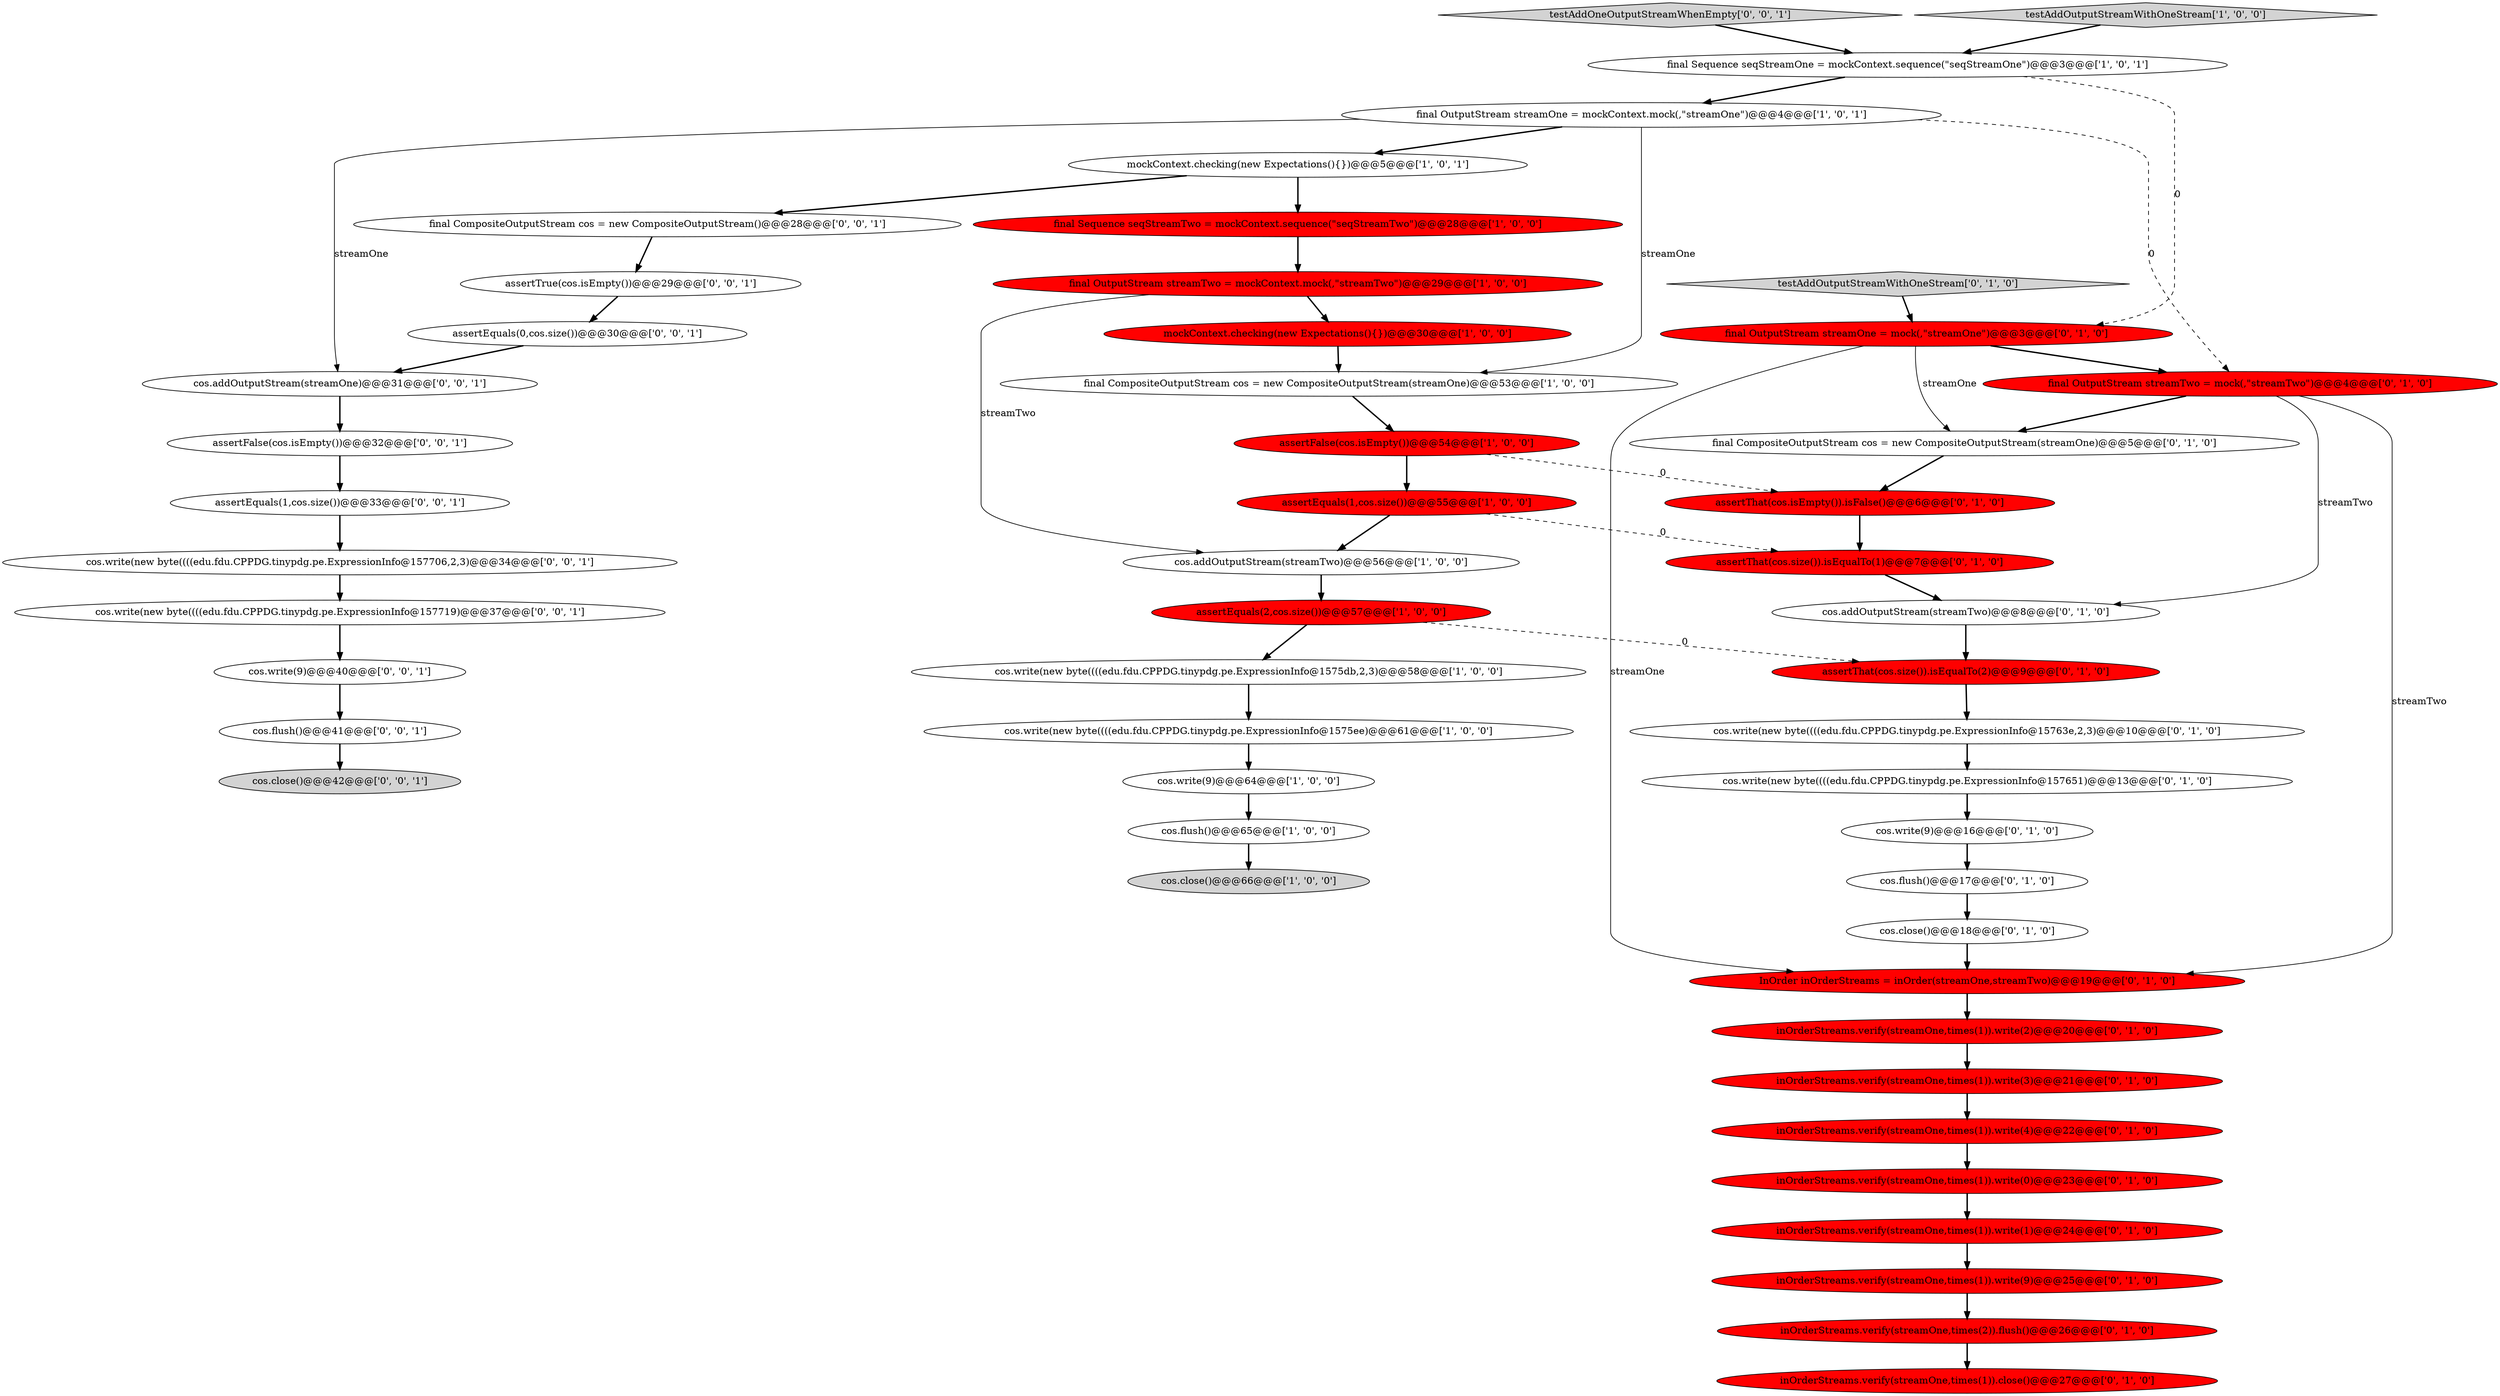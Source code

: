 digraph {
3 [style = filled, label = "final Sequence seqStreamTwo = mockContext.sequence(\"seqStreamTwo\")@@@28@@@['1', '0', '0']", fillcolor = red, shape = ellipse image = "AAA1AAABBB1BBB"];
43 [style = filled, label = "assertTrue(cos.isEmpty())@@@29@@@['0', '0', '1']", fillcolor = white, shape = ellipse image = "AAA0AAABBB3BBB"];
2 [style = filled, label = "final OutputStream streamOne = mockContext.mock(,\"streamOne\")@@@4@@@['1', '0', '1']", fillcolor = white, shape = ellipse image = "AAA0AAABBB1BBB"];
22 [style = filled, label = "inOrderStreams.verify(streamOne,times(1)).write(1)@@@24@@@['0', '1', '0']", fillcolor = red, shape = ellipse image = "AAA1AAABBB2BBB"];
0 [style = filled, label = "final CompositeOutputStream cos = new CompositeOutputStream(streamOne)@@@53@@@['1', '0', '0']", fillcolor = white, shape = ellipse image = "AAA0AAABBB1BBB"];
26 [style = filled, label = "inOrderStreams.verify(streamOne,times(1)).close()@@@27@@@['0', '1', '0']", fillcolor = red, shape = ellipse image = "AAA1AAABBB2BBB"];
34 [style = filled, label = "assertThat(cos.isEmpty()).isFalse()@@@6@@@['0', '1', '0']", fillcolor = red, shape = ellipse image = "AAA1AAABBB2BBB"];
39 [style = filled, label = "assertEquals(0,cos.size())@@@30@@@['0', '0', '1']", fillcolor = white, shape = ellipse image = "AAA0AAABBB3BBB"];
40 [style = filled, label = "cos.write(new byte((((edu.fdu.CPPDG.tinypdg.pe.ExpressionInfo@157719)@@@37@@@['0', '0', '1']", fillcolor = white, shape = ellipse image = "AAA0AAABBB3BBB"];
45 [style = filled, label = "testAddOneOutputStreamWhenEmpty['0', '0', '1']", fillcolor = lightgray, shape = diamond image = "AAA0AAABBB3BBB"];
18 [style = filled, label = "final OutputStream streamTwo = mock(,\"streamTwo\")@@@4@@@['0', '1', '0']", fillcolor = red, shape = ellipse image = "AAA1AAABBB2BBB"];
28 [style = filled, label = "cos.close()@@@18@@@['0', '1', '0']", fillcolor = white, shape = ellipse image = "AAA0AAABBB2BBB"];
17 [style = filled, label = "inOrderStreams.verify(streamOne,times(1)).write(2)@@@20@@@['0', '1', '0']", fillcolor = red, shape = ellipse image = "AAA1AAABBB2BBB"];
31 [style = filled, label = "cos.flush()@@@17@@@['0', '1', '0']", fillcolor = white, shape = ellipse image = "AAA0AAABBB2BBB"];
21 [style = filled, label = "inOrderStreams.verify(streamOne,times(1)).write(0)@@@23@@@['0', '1', '0']", fillcolor = red, shape = ellipse image = "AAA1AAABBB2BBB"];
9 [style = filled, label = "testAddOutputStreamWithOneStream['1', '0', '0']", fillcolor = lightgray, shape = diamond image = "AAA0AAABBB1BBB"];
1 [style = filled, label = "cos.addOutputStream(streamTwo)@@@56@@@['1', '0', '0']", fillcolor = white, shape = ellipse image = "AAA0AAABBB1BBB"];
19 [style = filled, label = "assertThat(cos.size()).isEqualTo(2)@@@9@@@['0', '1', '0']", fillcolor = red, shape = ellipse image = "AAA1AAABBB2BBB"];
30 [style = filled, label = "final OutputStream streamOne = mock(,\"streamOne\")@@@3@@@['0', '1', '0']", fillcolor = red, shape = ellipse image = "AAA1AAABBB2BBB"];
32 [style = filled, label = "cos.addOutputStream(streamTwo)@@@8@@@['0', '1', '0']", fillcolor = white, shape = ellipse image = "AAA0AAABBB2BBB"];
37 [style = filled, label = "cos.write(new byte((((edu.fdu.CPPDG.tinypdg.pe.ExpressionInfo@15763e,2,3)@@@10@@@['0', '1', '0']", fillcolor = white, shape = ellipse image = "AAA0AAABBB2BBB"];
42 [style = filled, label = "cos.write(new byte((((edu.fdu.CPPDG.tinypdg.pe.ExpressionInfo@157706,2,3)@@@34@@@['0', '0', '1']", fillcolor = white, shape = ellipse image = "AAA0AAABBB3BBB"];
36 [style = filled, label = "cos.write(9)@@@16@@@['0', '1', '0']", fillcolor = white, shape = ellipse image = "AAA0AAABBB2BBB"];
48 [style = filled, label = "assertEquals(1,cos.size())@@@33@@@['0', '0', '1']", fillcolor = white, shape = ellipse image = "AAA0AAABBB3BBB"];
15 [style = filled, label = "mockContext.checking(new Expectations(){})@@@30@@@['1', '0', '0']", fillcolor = red, shape = ellipse image = "AAA1AAABBB1BBB"];
49 [style = filled, label = "cos.addOutputStream(streamOne)@@@31@@@['0', '0', '1']", fillcolor = white, shape = ellipse image = "AAA0AAABBB3BBB"];
50 [style = filled, label = "final CompositeOutputStream cos = new CompositeOutputStream()@@@28@@@['0', '0', '1']", fillcolor = white, shape = ellipse image = "AAA0AAABBB3BBB"];
38 [style = filled, label = "inOrderStreams.verify(streamOne,times(1)).write(4)@@@22@@@['0', '1', '0']", fillcolor = red, shape = ellipse image = "AAA1AAABBB2BBB"];
16 [style = filled, label = "cos.write(9)@@@64@@@['1', '0', '0']", fillcolor = white, shape = ellipse image = "AAA0AAABBB1BBB"];
41 [style = filled, label = "cos.write(9)@@@40@@@['0', '0', '1']", fillcolor = white, shape = ellipse image = "AAA0AAABBB3BBB"];
29 [style = filled, label = "inOrderStreams.verify(streamOne,times(1)).write(9)@@@25@@@['0', '1', '0']", fillcolor = red, shape = ellipse image = "AAA1AAABBB2BBB"];
35 [style = filled, label = "final CompositeOutputStream cos = new CompositeOutputStream(streamOne)@@@5@@@['0', '1', '0']", fillcolor = white, shape = ellipse image = "AAA0AAABBB2BBB"];
4 [style = filled, label = "cos.write(new byte((((edu.fdu.CPPDG.tinypdg.pe.ExpressionInfo@1575db,2,3)@@@58@@@['1', '0', '0']", fillcolor = white, shape = ellipse image = "AAA0AAABBB1BBB"];
20 [style = filled, label = "cos.write(new byte((((edu.fdu.CPPDG.tinypdg.pe.ExpressionInfo@157651)@@@13@@@['0', '1', '0']", fillcolor = white, shape = ellipse image = "AAA0AAABBB2BBB"];
5 [style = filled, label = "final Sequence seqStreamOne = mockContext.sequence(\"seqStreamOne\")@@@3@@@['1', '0', '1']", fillcolor = white, shape = ellipse image = "AAA0AAABBB1BBB"];
46 [style = filled, label = "assertFalse(cos.isEmpty())@@@32@@@['0', '0', '1']", fillcolor = white, shape = ellipse image = "AAA0AAABBB3BBB"];
8 [style = filled, label = "cos.write(new byte((((edu.fdu.CPPDG.tinypdg.pe.ExpressionInfo@1575ee)@@@61@@@['1', '0', '0']", fillcolor = white, shape = ellipse image = "AAA0AAABBB1BBB"];
6 [style = filled, label = "final OutputStream streamTwo = mockContext.mock(,\"streamTwo\")@@@29@@@['1', '0', '0']", fillcolor = red, shape = ellipse image = "AAA1AAABBB1BBB"];
47 [style = filled, label = "cos.close()@@@42@@@['0', '0', '1']", fillcolor = lightgray, shape = ellipse image = "AAA0AAABBB3BBB"];
24 [style = filled, label = "inOrderStreams.verify(streamOne,times(1)).write(3)@@@21@@@['0', '1', '0']", fillcolor = red, shape = ellipse image = "AAA1AAABBB2BBB"];
7 [style = filled, label = "assertEquals(2,cos.size())@@@57@@@['1', '0', '0']", fillcolor = red, shape = ellipse image = "AAA1AAABBB1BBB"];
12 [style = filled, label = "assertEquals(1,cos.size())@@@55@@@['1', '0', '0']", fillcolor = red, shape = ellipse image = "AAA1AAABBB1BBB"];
23 [style = filled, label = "InOrder inOrderStreams = inOrder(streamOne,streamTwo)@@@19@@@['0', '1', '0']", fillcolor = red, shape = ellipse image = "AAA1AAABBB2BBB"];
25 [style = filled, label = "inOrderStreams.verify(streamOne,times(2)).flush()@@@26@@@['0', '1', '0']", fillcolor = red, shape = ellipse image = "AAA1AAABBB2BBB"];
44 [style = filled, label = "cos.flush()@@@41@@@['0', '0', '1']", fillcolor = white, shape = ellipse image = "AAA0AAABBB3BBB"];
13 [style = filled, label = "assertFalse(cos.isEmpty())@@@54@@@['1', '0', '0']", fillcolor = red, shape = ellipse image = "AAA1AAABBB1BBB"];
14 [style = filled, label = "cos.close()@@@66@@@['1', '0', '0']", fillcolor = lightgray, shape = ellipse image = "AAA0AAABBB1BBB"];
10 [style = filled, label = "mockContext.checking(new Expectations(){})@@@5@@@['1', '0', '1']", fillcolor = white, shape = ellipse image = "AAA0AAABBB1BBB"];
11 [style = filled, label = "cos.flush()@@@65@@@['1', '0', '0']", fillcolor = white, shape = ellipse image = "AAA0AAABBB1BBB"];
27 [style = filled, label = "assertThat(cos.size()).isEqualTo(1)@@@7@@@['0', '1', '0']", fillcolor = red, shape = ellipse image = "AAA1AAABBB2BBB"];
33 [style = filled, label = "testAddOutputStreamWithOneStream['0', '1', '0']", fillcolor = lightgray, shape = diamond image = "AAA0AAABBB2BBB"];
10->50 [style = bold, label=""];
8->16 [style = bold, label=""];
27->32 [style = bold, label=""];
30->35 [style = solid, label="streamOne"];
50->43 [style = bold, label=""];
16->11 [style = bold, label=""];
2->49 [style = solid, label="streamOne"];
0->13 [style = bold, label=""];
11->14 [style = bold, label=""];
36->31 [style = bold, label=""];
37->20 [style = bold, label=""];
22->29 [style = bold, label=""];
29->25 [style = bold, label=""];
3->6 [style = bold, label=""];
10->3 [style = bold, label=""];
24->38 [style = bold, label=""];
7->4 [style = bold, label=""];
32->19 [style = bold, label=""];
2->10 [style = bold, label=""];
12->1 [style = bold, label=""];
30->18 [style = bold, label=""];
1->7 [style = bold, label=""];
46->48 [style = bold, label=""];
48->42 [style = bold, label=""];
42->40 [style = bold, label=""];
6->1 [style = solid, label="streamTwo"];
6->15 [style = bold, label=""];
19->37 [style = bold, label=""];
5->2 [style = bold, label=""];
17->24 [style = bold, label=""];
13->12 [style = bold, label=""];
7->19 [style = dashed, label="0"];
21->22 [style = bold, label=""];
28->23 [style = bold, label=""];
49->46 [style = bold, label=""];
15->0 [style = bold, label=""];
39->49 [style = bold, label=""];
25->26 [style = bold, label=""];
40->41 [style = bold, label=""];
12->27 [style = dashed, label="0"];
2->18 [style = dashed, label="0"];
33->30 [style = bold, label=""];
9->5 [style = bold, label=""];
18->35 [style = bold, label=""];
38->21 [style = bold, label=""];
4->8 [style = bold, label=""];
23->17 [style = bold, label=""];
2->0 [style = solid, label="streamOne"];
30->23 [style = solid, label="streamOne"];
31->28 [style = bold, label=""];
35->34 [style = bold, label=""];
43->39 [style = bold, label=""];
41->44 [style = bold, label=""];
44->47 [style = bold, label=""];
18->32 [style = solid, label="streamTwo"];
13->34 [style = dashed, label="0"];
20->36 [style = bold, label=""];
18->23 [style = solid, label="streamTwo"];
5->30 [style = dashed, label="0"];
34->27 [style = bold, label=""];
45->5 [style = bold, label=""];
}
